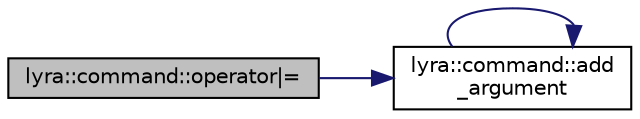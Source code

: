 digraph "lyra::command::operator|="
{
 // INTERACTIVE_SVG=YES
 // LATEX_PDF_SIZE
  edge [fontname="Helvetica",fontsize="10",labelfontname="Helvetica",labelfontsize="10"];
  node [fontname="Helvetica",fontsize="10",shape=record];
  rankdir="LR";
  Node1 [label="lyra::command::operator\|=",height=0.2,width=0.4,color="black", fillcolor="grey75", style="filled", fontcolor="black",tooltip=" "];
  Node1 -> Node2 [color="midnightblue",fontsize="10",style="solid",fontname="Helvetica"];
  Node2 [label="lyra::command::add\l_argument",height=0.2,width=0.4,color="black", fillcolor="white", style="filled",URL="$classlyra_1_1command.html#ac0ece846209516bf3c27f41f3f9b802f",tooltip=" "];
  Node2 -> Node2 [color="midnightblue",fontsize="10",style="solid",fontname="Helvetica"];
}
